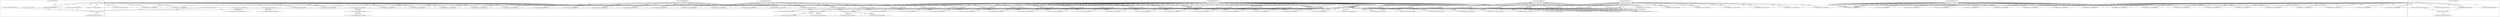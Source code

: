 digraph G {
	"10.1.80.1:50670#ServerID_OuterContainerID"->"1_fwatchdog#ServerID_8665dd9487-lgsqw"[ label="GET" ];
	"10.1.80.1:51406#ServerID_OuterContainerID"->"1_fwatchdog#ServerID_6df85d7674-2kqrj"[ label="GET" ];
	"10.1.80.1:52462#ServerID_OuterContainerID"->"1_fwatchdog#ServerID_76c96688d7-8jks8"[ label="GET" ];
	"1_fwatchdog#ServerID_8665dd9487-lgsqw"->"10.1.80.1:50670#ServerID_OuterContainerID"[ label="RESPONSE" ];
	"10.1.80.1:52460#ServerID_OuterContainerID"->"1_fwatchdog#ServerID_76c96688d7-8jks8"[ label="GET" ];
	"1_fwatchdog#ServerID_76c96688d7-8jks8"->"10.1.80.1:52460#ServerID_OuterContainerID"[ label="RESPONSE" ];
	"10.1.80.1:50676#ServerID_OuterContainerID"->"1_fwatchdog#ServerID_8665dd9487-lgsqw"[ label="GET" ];
	"10.1.80.1:51404#ServerID_OuterContainerID"->"1_fwatchdog#ServerID_6df85d7674-2kqrj"[ label="GET" ];
	"1_fwatchdog#ServerID_8665dd9487-lgsqw"->"10.1.80.1:50676#ServerID_OuterContainerID"[ label="RESPONSE" ];
	"1_fwatchdog#ServerID_76c96688d7-8jks8"->"10.1.80.1:52462#ServerID_OuterContainerID"[ label="RESPONSE" ];
	"1_fwatchdog#ServerID_6df85d7674-2kqrj"->"10.1.80.1:51406#ServerID_OuterContainerID"[ label="RESPONSE" ];
	"10.1.80.1:36634#ServerID_OuterContainerID"->"1_fwatchdog#ServerID_5f846fd567-w7nbt"[ label="GET" ];
	"1_fwatchdog#ServerID_6df85d7674-2kqrj"->"10.1.80.1:51404#ServerID_OuterContainerID"[ label="RESPONSE" ];
	"1_fwatchdog#ServerID_5f846fd567-w7nbt"->"10.1.80.1:36634#ServerID_OuterContainerID"[ label="RESPONSE" ];
	"10.1.80.1:36632#ServerID_OuterContainerID"->"1_fwatchdog#ServerID_5f846fd567-w7nbt"[ label="GET" ];
	"1_fwatchdog#ServerID_5f846fd567-w7nbt"->"10.1.80.1:36632#ServerID_OuterContainerID"[ label="RESPONSE" ];
	"10.1.80.1:52500#ServerID_OuterContainerID"->"1_fwatchdog#ServerID_76c96688d7-8jks8"[ label="GET" ];
	"10.1.80.1:52498#ServerID_OuterContainerID"->"1_fwatchdog#ServerID_76c96688d7-8jks8"[ label="GET" ];
	"1_fwatchdog#ServerID_76c96688d7-8jks8"->"10.1.80.1:52498#ServerID_OuterContainerID"[ label="RESPONSE" ];
	"10.1.80.1:51442#ServerID_OuterContainerID"->"1_fwatchdog#ServerID_6df85d7674-2kqrj"[ label="GET" ];
	"10.1.80.1:51440#ServerID_OuterContainerID"->"1_fwatchdog#ServerID_6df85d7674-2kqrj"[ label="GET" ];
	"1_fwatchdog#ServerID_76c96688d7-8jks8"->"10.1.80.1:52500#ServerID_OuterContainerID"[ label="RESPONSE" ];
	"1_fwatchdog#ServerID_6df85d7674-2kqrj"->"10.1.80.1:51440#ServerID_OuterContainerID"[ label="RESPONSE" ];
	"1_fwatchdog#ServerID_6df85d7674-2kqrj"->"10.1.80.1:51442#ServerID_OuterContainerID"[ label="RESPONSE" ];
	"10.1.80.1:50714#ServerID_OuterContainerID"->"1_fwatchdog#ServerID_8665dd9487-lgsqw"[ label="GET" ];
	"1_fwatchdog#ServerID_8665dd9487-lgsqw"->"10.1.80.1:50714#ServerID_OuterContainerID"[ label="RESPONSE" ];
	"10.1.80.1:50712#ServerID_OuterContainerID"->"1_fwatchdog#ServerID_8665dd9487-lgsqw"[ label="GET" ];
	"10.1.80.1:36672#ServerID_OuterContainerID"->"1_fwatchdog#ServerID_5f846fd567-w7nbt"[ label="GET" ];
	"10.1.80.1:36670#ServerID_OuterContainerID"->"1_fwatchdog#ServerID_5f846fd567-w7nbt"[ label="GET" ];
	"1_fwatchdog#ServerID_5f846fd567-w7nbt"->"10.1.80.1:36670#ServerID_OuterContainerID"[ label="RESPONSE" ];
	"1_fwatchdog#ServerID_5f846fd567-w7nbt"->"10.1.80.1:36672#ServerID_OuterContainerID"[ label="RESPONSE" ];
	"1_fwatchdog#ServerID_8665dd9487-lgsqw"->"10.1.80.1:50712#ServerID_OuterContainerID"[ label="RESPONSE" ];
	"10.1.80.1:52522#ServerID_OuterContainerID"->"1_fwatchdog#ServerID_76c96688d7-8jks8"[ label="GET" ];
	"1_fwatchdog#ServerID_90667071e782"->"10.1.80.1:52436#ServerID_OuterContainerID"[ label="write" ];
	"10.1.80.1:52436#ServerID_OuterContainerID"->"1_fwatchdog#ServerID_90667071e782"[ label="read" ];
	"10.1.80.1:52434#ServerID_OuterContainerID"->"1_fwatchdog#ServerID_90667071e782"[ label="read" ];
	"1_fwatchdog#ServerID_90667071e782"->"10.1.80.1:52434#ServerID_OuterContainerID"[ label="write" ];
	"10.1.80.1:50646#ServerID_OuterContainerID"->"1_fwatchdog#ServerID_c437f7cecfb6"[ label="read" ];
	"10.1.80.1:50644#ServerID_OuterContainerID"->"1_fwatchdog#ServerID_c437f7cecfb6"[ label="read" ];
	"10.1.80.1:51380#ServerID_OuterContainerID"->"1_fwatchdog#ServerID_34e86192c217"[ label="read" ];
	"1_fwatchdog#ServerID_c437f7cecfb6"->"10.1.80.1:50644#ServerID_OuterContainerID"[ label="write" ];
	"1_fwatchdog#ServerID_c437f7cecfb6"->"10.1.80.1:50646#ServerID_OuterContainerID"[ label="write" ];
	"10.1.80.1:51382#ServerID_OuterContainerID"->"1_fwatchdog#ServerID_34e86192c217"[ label="read" ];
	"1_fwatchdog#ServerID_34e86192c217"->"10.1.80.1:51382#ServerID_OuterContainerID"[ label="write" ];
	"1_fwatchdog#ServerID_76c96688d7-8jks8"->"10.1.80.1:52522#ServerID_OuterContainerID"[ label="RESPONSE" ];
	"10.1.80.1:52520#ServerID_OuterContainerID"->"1_fwatchdog#ServerID_76c96688d7-8jks8"[ label="GET" ];
	"1_fwatchdog#ServerID_76c96688d7-8jks8"->"10.1.80.1:52520#ServerID_OuterContainerID"[ label="RESPONSE" ];
	"10.1.80.1:50734#ServerID_OuterContainerID"->"1_fwatchdog#ServerID_8665dd9487-lgsqw"[ label="GET" ];
	"10.1.80.1:50732#ServerID_OuterContainerID"->"1_fwatchdog#ServerID_8665dd9487-lgsqw"[ label="GET" ];
	"10.1.80.1:51470#ServerID_OuterContainerID"->"1_fwatchdog#ServerID_6df85d7674-2kqrj"[ label="GET" ];
	"1_fwatchdog#ServerID_8665dd9487-lgsqw"->"10.1.80.1:50734#ServerID_OuterContainerID"[ label="RESPONSE" ];
	"10.1.80.1:51468#ServerID_OuterContainerID"->"1_fwatchdog#ServerID_6df85d7674-2kqrj"[ label="GET" ];
	"1_fwatchdog#ServerID_8665dd9487-lgsqw"->"10.1.80.1:50732#ServerID_OuterContainerID"[ label="RESPONSE" ];
	"1_fwatchdog#ServerID_6df85d7674-2kqrj"->"10.1.80.1:51470#ServerID_OuterContainerID"[ label="RESPONSE" ];
	"1_fwatchdog#ServerID_6df85d7674-2kqrj"->"10.1.80.1:51468#ServerID_OuterContainerID"[ label="RESPONSE" ];
	"10.1.80.1:36696#ServerID_OuterContainerID"->"1_fwatchdog#ServerID_5f846fd567-w7nbt"[ label="GET" ];
	"10.1.80.1:36694#ServerID_OuterContainerID"->"1_fwatchdog#ServerID_5f846fd567-w7nbt"[ label="GET" ];
	"1_fwatchdog#ServerID_5f846fd567-w7nbt"->"10.1.80.1:36696#ServerID_OuterContainerID"[ label="RESPONSE" ];
	"1_fwatchdog#ServerID_5f846fd567-w7nbt"->"10.1.80.1:36694#ServerID_OuterContainerID"[ label="RESPONSE" ];
	"10.1.80.247:50660#ServerID_OuterContainerID"->"1_fwatchdog#ServerID_6df85d7674-2kqrj"[ label="POST" ];
	"10.1.80.247:50666#ServerID_OuterContainerID"->"1_fwatchdog#ServerID_6df85d7674-2kqrj"[ label="POST" ];
	"1_fwatchdog#ServerID_34e86192c217"->"10.1.80.1:51380#ServerID_OuterContainerID"[ label="write" ];
	"10.1.80.247:50678#ServerID_OuterContainerID"->"1_fwatchdog#ServerID_6df85d7674-2kqrj"[ label="POST" ];
	"1_fwatchdog#ServerID_6df85d7674-2kqrj"->"gateway:8080#ServerID_OuterContainerID"[ label="POST" ];
	"10.1.80.247:50688#ServerID_OuterContainerID"->"1_fwatchdog#ServerID_6df85d7674-2kqrj"[ label="POST" ];
	"1_fwatchdog#ServerID_6df85d7674-2kqrj"->"10.1.80.247:8080#ServerID_OuterContainerID"[ label="POST" ];
	"1_fwatchdog#ServerID_6df85d7674-2kqrj"->"gateway:8080#ServerID_OuterContainerID"[ label="POST" ];
	"1_fwatchdog#ServerID_6df85d7674-2kqrj"->"10.1.80.247:8080#ServerID_OuterContainerID"[ label="POST" ];
	"1_fwatchdog#ServerID_6df85d7674-2kqrj"->"gateway:8080#ServerID_OuterContainerID"[ label="POST" ];
	"1_fwatchdog#ServerID_6df85d7674-2kqrj"->"10.1.80.247:8080#ServerID_OuterContainerID"[ label="POST" ];
	"1_fwatchdog#ServerID_6df85d7674-2kqrj"->"gateway:8080#ServerID_OuterContainerID"[ label="POST" ];
	"1_fwatchdog#ServerID_6df85d7674-2kqrj"->"10.1.80.247:8080#ServerID_OuterContainerID"[ label="POST" ];
	"10.1.80.247:52662#ServerID_OuterContainerID"->"1_fwatchdog#ServerID_5f846fd567-w7nbt"[ label="POST" ];
	"10.1.80.247:52666#ServerID_OuterContainerID"->"1_fwatchdog#ServerID_5f846fd567-w7nbt"[ label="POST" ];
	"10.1.80.1:36606#ServerID_OuterContainerID"->"1_fwatchdog#ServerID_e56b6537e2d5"[ label="read" ];
	"10.1.80.247:52664#ServerID_OuterContainerID"->"1_fwatchdog#ServerID_5f846fd567-w7nbt"[ label="POST" ];
	"10.1.80.247:52670#ServerID_OuterContainerID"->"1_fwatchdog#ServerID_5f846fd567-w7nbt"[ label="POST" ];
	"10.1.80.247:50734#ServerID_OuterContainerID"->"1_fwatchdog#ServerID_6df85d7674-2kqrj"[ label="POST" ];
	"1_fwatchdog#ServerID_6df85d7674-2kqrj"->"gateway:8080#ServerID_OuterContainerID"[ label="POST" ];
	"1_fwatchdog#ServerID_6df85d7674-2kqrj"->"10.1.80.247:8080#ServerID_OuterContainerID"[ label="POST" ];
	"10.1.80.247:52696#ServerID_OuterContainerID"->"1_fwatchdog#ServerID_5f846fd567-w7nbt"[ label="POST" ];
	"1_fwatchdog#ServerID_5f846fd567-w7nbt"->"10.1.80.247:52662#ServerID_OuterContainerID"[ label="RESPONSE" ];
	"1_fwatchdog#ServerID_5f846fd567-w7nbt"->"10.1.80.247:52666#ServerID_OuterContainerID"[ label="RESPONSE" ];
	"10.1.80.1:36608#ServerID_OuterContainerID"->"1_fwatchdog#ServerID_e56b6537e2d5"[ label="read" ];
	"1_fwatchdog#ServerID_5f846fd567-w7nbt"->"10.1.80.247:52664#ServerID_OuterContainerID"[ label="RESPONSE" ];
	"10.1.80.247:8080#ServerID_OuterContainerID"->"1_fwatchdog#ServerID_6df85d7674-2kqrj"[ label="RESPONSE" ];
	"gateway:8080#ServerID_OuterContainerID"->"1_fwatchdog#ServerID_6df85d7674-2kqrj"[ label="RESPONSE" ];
	"10.1.80.247:8080#ServerID_OuterContainerID"->"1_fwatchdog#ServerID_6df85d7674-2kqrj"[ label="RESPONSE" ];
	"gateway:8080#ServerID_OuterContainerID"->"1_fwatchdog#ServerID_6df85d7674-2kqrj"[ label="RESPONSE" ];
	"1_fwatchdog#ServerID_5f846fd567-w7nbt"->"10.1.80.247:52670#ServerID_OuterContainerID"[ label="RESPONSE" ];
	"10.1.80.247:8080#ServerID_OuterContainerID"->"1_fwatchdog#ServerID_6df85d7674-2kqrj"[ label="RESPONSE" ];
	"gateway:8080#ServerID_OuterContainerID"->"1_fwatchdog#ServerID_6df85d7674-2kqrj"[ label="RESPONSE" ];
	"1_fwatchdog#ServerID_5f846fd567-w7nbt"->"10.1.80.247:52696#ServerID_OuterContainerID"[ label="RESPONSE" ];
	"10.1.80.247:8080#ServerID_OuterContainerID"->"1_fwatchdog#ServerID_6df85d7674-2kqrj"[ label="RESPONSE" ];
	"gateway:8080#ServerID_OuterContainerID"->"1_fwatchdog#ServerID_6df85d7674-2kqrj"[ label="RESPONSE" ];
	"1_fwatchdog#ServerID_e56b6537e2d5"->"10.1.80.1:36606#ServerID_OuterContainerID"[ label="write" ];
	"1_fwatchdog#ServerID_6df85d7674-2kqrj"->"10.1.80.247:50660#ServerID_OuterContainerID"[ label="RESPONSE" ];
	"1_fwatchdog#ServerID_6df85d7674-2kqrj"->"10.1.80.247:50666#ServerID_OuterContainerID"[ label="RESPONSE" ];
	"1_fwatchdog#ServerID_6df85d7674-2kqrj"->"10.1.80.247:50688#ServerID_OuterContainerID"[ label="RESPONSE" ];
	"10.1.80.247:8080#ServerID_OuterContainerID"->"1_fwatchdog#ServerID_6df85d7674-2kqrj"[ label="RESPONSE" ];
	"gateway:8080#ServerID_OuterContainerID"->"1_fwatchdog#ServerID_6df85d7674-2kqrj"[ label="RESPONSE" ];
	"1_fwatchdog#ServerID_6df85d7674-2kqrj"->"10.1.80.247:50678#ServerID_OuterContainerID"[ label="RESPONSE" ];
	"1_fwatchdog#ServerID_e56b6537e2d5"->"10.1.80.1:36608#ServerID_OuterContainerID"[ label="write" ];
	"1_fwatchdog#ServerID_6df85d7674-2kqrj"->"10.1.80.247:50734#ServerID_OuterContainerID"[ label="RESPONSE" ];
	"10.1.80.1:52460#ServerID_OuterContainerID"->"1_fwatchdog#ServerID_90667071e782"[ label="read" ];
	"10.1.80.247:50734#ServerID_OuterContainerID"->"1_fwatchdog#ServerID_6df85d7674-2kqrj"[ label="POST" ];
	"1_fwatchdog#ServerID_6df85d7674-2kqrj"->"gateway:8080#ServerID_OuterContainerID"[ label="POST" ];
	"1_fwatchdog#ServerID_6df85d7674-2kqrj"->"10.1.80.247:8080#ServerID_OuterContainerID"[ label="POST" ];
	"10.1.80.247:52696#ServerID_OuterContainerID"->"1_fwatchdog#ServerID_5f846fd567-w7nbt"[ label="POST" ];
	"10.1.80.247:8080#ServerID_OuterContainerID"->"1_fwatchdog#ServerID_6df85d7674-2kqrj"[ label="RESPONSE" ];
	"1_fwatchdog#ServerID_5f846fd567-w7nbt"->"10.1.80.247:52696#ServerID_OuterContainerID"[ label="RESPONSE" ];
	"gateway:8080#ServerID_OuterContainerID"->"1_fwatchdog#ServerID_6df85d7674-2kqrj"[ label="RESPONSE" ];
	"1_fwatchdog#ServerID_6df85d7674-2kqrj"->"10.1.80.247:50734#ServerID_OuterContainerID"[ label="RESPONSE" ];
	"10.1.80.247:50734#ServerID_OuterContainerID"->"1_fwatchdog#ServerID_6df85d7674-2kqrj"[ label="POST" ];
	"1_fwatchdog#ServerID_6df85d7674-2kqrj"->"gateway:8080#ServerID_OuterContainerID"[ label="POST" ];
	"1_fwatchdog#ServerID_6df85d7674-2kqrj"->"10.1.80.247:8080#ServerID_OuterContainerID"[ label="POST" ];
	"10.1.80.247:52696#ServerID_OuterContainerID"->"1_fwatchdog#ServerID_5f846fd567-w7nbt"[ label="POST" ];
	"1_fwatchdog#ServerID_5f846fd567-w7nbt"->"10.1.80.247:52696#ServerID_OuterContainerID"[ label="RESPONSE" ];
	"10.1.80.247:8080#ServerID_OuterContainerID"->"1_fwatchdog#ServerID_6df85d7674-2kqrj"[ label="RESPONSE" ];
	"gateway:8080#ServerID_OuterContainerID"->"1_fwatchdog#ServerID_6df85d7674-2kqrj"[ label="RESPONSE" ];
	"1_fwatchdog#ServerID_90667071e782"->"10.1.80.1:52460#ServerID_OuterContainerID"[ label="write" ];
	"1_fwatchdog#ServerID_6df85d7674-2kqrj"->"10.1.80.247:50734#ServerID_OuterContainerID"[ label="RESPONSE" ];
	"10.1.80.247:50734#ServerID_OuterContainerID"->"1_fwatchdog#ServerID_6df85d7674-2kqrj"[ label="POST" ];
	"1_fwatchdog#ServerID_6df85d7674-2kqrj"->"gateway:8080#ServerID_OuterContainerID"[ label="POST" ];
	"1_fwatchdog#ServerID_6df85d7674-2kqrj"->"10.1.80.247:8080#ServerID_OuterContainerID"[ label="POST" ];
	"10.1.80.247:52696#ServerID_OuterContainerID"->"1_fwatchdog#ServerID_5f846fd567-w7nbt"[ label="POST" ];
	"1_fwatchdog#ServerID_5f846fd567-w7nbt"->"10.1.80.247:52696#ServerID_OuterContainerID"[ label="RESPONSE" ];
	"10.1.80.247:8080#ServerID_OuterContainerID"->"1_fwatchdog#ServerID_6df85d7674-2kqrj"[ label="RESPONSE" ];
	"gateway:8080#ServerID_OuterContainerID"->"1_fwatchdog#ServerID_6df85d7674-2kqrj"[ label="RESPONSE" ];
	"1_fwatchdog#ServerID_6df85d7674-2kqrj"->"10.1.80.247:50734#ServerID_OuterContainerID"[ label="RESPONSE" ];
	"10.1.80.1:52462#ServerID_OuterContainerID"->"1_fwatchdog#ServerID_90667071e782"[ label="read" ];
	"10.1.80.247:50734#ServerID_OuterContainerID"->"1_fwatchdog#ServerID_6df85d7674-2kqrj"[ label="POST" ];
	"1_fwatchdog#ServerID_6df85d7674-2kqrj"->"gateway:8080#ServerID_OuterContainerID"[ label="POST" ];
	"1_fwatchdog#ServerID_6df85d7674-2kqrj"->"10.1.80.247:8080#ServerID_OuterContainerID"[ label="POST" ];
	"10.1.80.247:52696#ServerID_OuterContainerID"->"1_fwatchdog#ServerID_5f846fd567-w7nbt"[ label="POST" ];
	"1_fwatchdog#ServerID_5f846fd567-w7nbt"->"10.1.80.247:52696#ServerID_OuterContainerID"[ label="RESPONSE" ];
	"10.1.80.247:8080#ServerID_OuterContainerID"->"1_fwatchdog#ServerID_6df85d7674-2kqrj"[ label="RESPONSE" ];
	"gateway:8080#ServerID_OuterContainerID"->"1_fwatchdog#ServerID_6df85d7674-2kqrj"[ label="RESPONSE" ];
	"1_fwatchdog#ServerID_6df85d7674-2kqrj"->"10.1.80.247:50734#ServerID_OuterContainerID"[ label="RESPONSE" ];
	"10.1.80.247:50734#ServerID_OuterContainerID"->"1_fwatchdog#ServerID_6df85d7674-2kqrj"[ label="POST" ];
	"1_fwatchdog#ServerID_6df85d7674-2kqrj"->"gateway:8080#ServerID_OuterContainerID"[ label="POST" ];
	"1_fwatchdog#ServerID_6df85d7674-2kqrj"->"10.1.80.247:8080#ServerID_OuterContainerID"[ label="POST" ];
	"10.1.80.247:52696#ServerID_OuterContainerID"->"1_fwatchdog#ServerID_5f846fd567-w7nbt"[ label="POST" ];
	"10.1.80.247:8080#ServerID_OuterContainerID"->"1_fwatchdog#ServerID_6df85d7674-2kqrj"[ label="RESPONSE" ];
	"1_fwatchdog#ServerID_5f846fd567-w7nbt"->"10.1.80.247:52696#ServerID_OuterContainerID"[ label="RESPONSE" ];
	"gateway:8080#ServerID_OuterContainerID"->"1_fwatchdog#ServerID_6df85d7674-2kqrj"[ label="RESPONSE" ];
	"1_fwatchdog#ServerID_6df85d7674-2kqrj"->"10.1.80.247:50734#ServerID_OuterContainerID"[ label="RESPONSE" ];
	"10.1.80.247:50734#ServerID_OuterContainerID"->"1_fwatchdog#ServerID_6df85d7674-2kqrj"[ label="POST" ];
	"1_fwatchdog#ServerID_6df85d7674-2kqrj"->"gateway:8080#ServerID_OuterContainerID"[ label="POST" ];
	"1_fwatchdog#ServerID_6df85d7674-2kqrj"->"10.1.80.247:8080#ServerID_OuterContainerID"[ label="POST" ];
	"10.1.80.247:52696#ServerID_OuterContainerID"->"1_fwatchdog#ServerID_5f846fd567-w7nbt"[ label="POST" ];
	"1_fwatchdog#ServerID_5f846fd567-w7nbt"->"10.1.80.247:52696#ServerID_OuterContainerID"[ label="RESPONSE" ];
	"10.1.80.247:8080#ServerID_OuterContainerID"->"1_fwatchdog#ServerID_6df85d7674-2kqrj"[ label="RESPONSE" ];
	"gateway:8080#ServerID_OuterContainerID"->"1_fwatchdog#ServerID_6df85d7674-2kqrj"[ label="RESPONSE" ];
	"1_fwatchdog#ServerID_6df85d7674-2kqrj"->"10.1.80.247:50734#ServerID_OuterContainerID"[ label="RESPONSE" ];
	"1_fwatchdog#ServerID_90667071e782"->"10.1.80.1:52462#ServerID_OuterContainerID"[ label="write" ];
	"10.1.80.1:52689#ServerID_OuterContainerID"->"1_fwatchdog#ServerID_76c96688d7-8jks8"[ label="GET" ];
	"10.1.80.1:52688#ServerID_OuterContainerID"->"1_fwatchdog#ServerID_76c96688d7-8jks8"[ label="GET" ];
	"1_fwatchdog#ServerID_76c96688d7-8jks8"->"10.1.80.1:52688#ServerID_OuterContainerID"[ label="RESPONSE" ];
	"1_fwatchdog#ServerID_76c96688d7-8jks8"->"10.1.80.1:52689#ServerID_OuterContainerID"[ label="RESPONSE" ];
	"10.1.80.1:50670#ServerID_OuterContainerID"->"1_fwatchdog#ServerID_c437f7cecfb6"[ label="read" ];
	"10.1.80.247:50734#ServerID_OuterContainerID"->"1_fwatchdog#ServerID_6df85d7674-2kqrj"[ label="POST" ];
	"1_fwatchdog#ServerID_6df85d7674-2kqrj"->"gateway:8080#ServerID_OuterContainerID"[ label="POST" ];
	"1_fwatchdog#ServerID_6df85d7674-2kqrj"->"10.1.80.247:8080#ServerID_OuterContainerID"[ label="POST" ];
	"10.1.80.247:52696#ServerID_OuterContainerID"->"1_fwatchdog#ServerID_5f846fd567-w7nbt"[ label="POST" ];
	"1_fwatchdog#ServerID_5f846fd567-w7nbt"->"10.1.80.247:52696#ServerID_OuterContainerID"[ label="RESPONSE" ];
	"1_fwatchdog#ServerID_c437f7cecfb6"->"10.1.80.1:50670#ServerID_OuterContainerID"[ label="write" ];
	"10.1.80.247:8080#ServerID_OuterContainerID"->"1_fwatchdog#ServerID_6df85d7674-2kqrj"[ label="RESPONSE" ];
	"gateway:8080#ServerID_OuterContainerID"->"1_fwatchdog#ServerID_6df85d7674-2kqrj"[ label="RESPONSE" ];
	"1_fwatchdog#ServerID_6df85d7674-2kqrj"->"10.1.80.247:50734#ServerID_OuterContainerID"[ label="RESPONSE" ];
	"10.1.80.1:50908#ServerID_OuterContainerID"->"1_fwatchdog#ServerID_8665dd9487-lgsqw"[ label="GET" ];
	"10.1.80.1:50906#ServerID_OuterContainerID"->"1_fwatchdog#ServerID_8665dd9487-lgsqw"[ label="GET" ];
	"10.1.80.1:50676#ServerID_OuterContainerID"->"1_fwatchdog#ServerID_c437f7cecfb6"[ label="read" ];
	"1_fwatchdog#ServerID_8665dd9487-lgsqw"->"10.1.80.1:50908#ServerID_OuterContainerID"[ label="RESPONSE" ];
	"10.1.80.1:51644#ServerID_OuterContainerID"->"1_fwatchdog#ServerID_6df85d7674-2kqrj"[ label="GET" ];
	"10.1.80.1:51642#ServerID_OuterContainerID"->"1_fwatchdog#ServerID_6df85d7674-2kqrj"[ label="GET" ];
	"1_fwatchdog#ServerID_6df85d7674-2kqrj"->"10.1.80.1:51642#ServerID_OuterContainerID"[ label="RESPONSE" ];
	"1_fwatchdog#ServerID_8665dd9487-lgsqw"->"10.1.80.1:50906#ServerID_OuterContainerID"[ label="RESPONSE" ];
	"1_fwatchdog#ServerID_c437f7cecfb6"->"10.1.80.1:50676#ServerID_OuterContainerID"[ label="write" ];
	"1_fwatchdog#ServerID_6df85d7674-2kqrj"->"10.1.80.1:51644#ServerID_OuterContainerID"[ label="RESPONSE" ];
	"10.1.80.1:36870#ServerID_OuterContainerID"->"1_fwatchdog#ServerID_5f846fd567-w7nbt"[ label="GET" ];
	"10.1.80.1:36868#ServerID_OuterContainerID"->"1_fwatchdog#ServerID_5f846fd567-w7nbt"[ label="GET" ];
	"1_fwatchdog#ServerID_5f846fd567-w7nbt"->"10.1.80.1:36870#ServerID_OuterContainerID"[ label="RESPONSE" ];
	"1_fwatchdog#ServerID_5f846fd567-w7nbt"->"10.1.80.1:36868#ServerID_OuterContainerID"[ label="RESPONSE" ];
	"10.1.80.247:50734#ServerID_OuterContainerID"->"1_fwatchdog#ServerID_6df85d7674-2kqrj"[ label="POST" ];
	"10.1.80.1:51406#ServerID_OuterContainerID"->"1_fwatchdog#ServerID_34e86192c217"[ label="read" ];
	"1_fwatchdog#ServerID_6df85d7674-2kqrj"->"gateway:8080#ServerID_OuterContainerID"[ label="POST" ];
	"1_fwatchdog#ServerID_6df85d7674-2kqrj"->"10.1.80.247:8080#ServerID_OuterContainerID"[ label="POST" ];
	"10.1.80.247:52696#ServerID_OuterContainerID"->"1_fwatchdog#ServerID_5f846fd567-w7nbt"[ label="POST" ];
	"1_fwatchdog#ServerID_5f846fd567-w7nbt"->"10.1.80.247:52696#ServerID_OuterContainerID"[ label="RESPONSE" ];
	"10.1.80.247:8080#ServerID_OuterContainerID"->"1_fwatchdog#ServerID_6df85d7674-2kqrj"[ label="RESPONSE" ];
	"1_fwatchdog#ServerID_34e86192c217"->"10.1.80.1:51406#ServerID_OuterContainerID"[ label="write" ];
	"10.1.80.1:51404#ServerID_OuterContainerID"->"1_fwatchdog#ServerID_34e86192c217"[ label="read" ];
	"1_fwatchdog#ServerID_34e86192c217"->"10.1.80.1:51404#ServerID_OuterContainerID"[ label="write" ];
	"10.1.80.1:36632#ServerID_OuterContainerID"->"1_fwatchdog#ServerID_e56b6537e2d5"[ label="read" ];
	"10.1.80.1:36634#ServerID_OuterContainerID"->"1_fwatchdog#ServerID_e56b6537e2d5"[ label="read" ];
	"1_fwatchdog#ServerID_e56b6537e2d5"->"10.1.80.1:36634#ServerID_OuterContainerID"[ label="write" ];
	"1_fwatchdog#ServerID_e56b6537e2d5"->"10.1.80.1:36632#ServerID_OuterContainerID"[ label="write" ];
	"10.1.80.1:52500#ServerID_OuterContainerID"->"1_fwatchdog#ServerID_90667071e782"[ label="read" ];
	"10.1.80.1:52498#ServerID_OuterContainerID"->"1_fwatchdog#ServerID_90667071e782"[ label="read" ];
	"10.1.80.1:51442#ServerID_OuterContainerID"->"1_fwatchdog#ServerID_34e86192c217"[ label="read" ];
	"10.1.80.1:51440#ServerID_OuterContainerID"->"1_fwatchdog#ServerID_34e86192c217"[ label="read" ];
	"1_fwatchdog#ServerID_90667071e782"->"10.1.80.1:52498#ServerID_OuterContainerID"[ label="write" ];
	"1_fwatchdog#ServerID_90667071e782"->"10.1.80.1:52500#ServerID_OuterContainerID"[ label="write" ];
	"1_fwatchdog#ServerID_34e86192c217"->"10.1.80.1:51440#ServerID_OuterContainerID"[ label="write" ];
	"1_fwatchdog#ServerID_c437f7cecfb6"->"10.1.80.1:50714#ServerID_OuterContainerID"[ label="write" ];
	"1_fwatchdog#ServerID_34e86192c217"->"10.1.80.1:51442#ServerID_OuterContainerID"[ label="write" ];
	"10.1.80.1:50714#ServerID_OuterContainerID"->"1_fwatchdog#ServerID_c437f7cecfb6"[ label="read" ];
	"10.1.80.1:50712#ServerID_OuterContainerID"->"1_fwatchdog#ServerID_c437f7cecfb6"[ label="read" ];
	"10.1.80.1:36672#ServerID_OuterContainerID"->"1_fwatchdog#ServerID_e56b6537e2d5"[ label="read" ];
	"10.1.80.1:36670#ServerID_OuterContainerID"->"1_fwatchdog#ServerID_e56b6537e2d5"[ label="read" ];
	"1_fwatchdog#ServerID_e56b6537e2d5"->"10.1.80.1:36670#ServerID_OuterContainerID"[ label="write" ];
	"1_fwatchdog#ServerID_e56b6537e2d5"->"10.1.80.1:36672#ServerID_OuterContainerID"[ label="write" ];
	"1_fwatchdog#ServerID_c437f7cecfb6"->"10.1.80.1:50712#ServerID_OuterContainerID"[ label="write" ];
	"10.1.80.1:52522#ServerID_OuterContainerID"->"1_fwatchdog#ServerID_90667071e782"[ label="read" ];
	"10.1.80.1:52520#ServerID_OuterContainerID"->"1_fwatchdog#ServerID_90667071e782"[ label="read" ];
	"1_fwatchdog#ServerID_90667071e782"->"10.1.80.1:52522#ServerID_OuterContainerID"[ label="write" ];
	"1_fwatchdog#ServerID_90667071e782"->"10.1.80.1:52520#ServerID_OuterContainerID"[ label="write" ];
	"gateway:8080#ServerID_OuterContainerID"->"1_fwatchdog#ServerID_6df85d7674-2kqrj"[ label="RESPONSE" ];
	"1_fwatchdog#ServerID_6df85d7674-2kqrj"->"10.1.80.247:50734#ServerID_OuterContainerID"[ label="RESPONSE" ];
	"10.1.80.247:50734#ServerID_OuterContainerID"->"1_fwatchdog#ServerID_6df85d7674-2kqrj"[ label="POST" ];
	"1_fwatchdog#ServerID_6df85d7674-2kqrj"->"gateway:8080#ServerID_OuterContainerID"[ label="POST" ];
	"10.1.80.247:52696#ServerID_OuterContainerID"->"1_fwatchdog#ServerID_5f846fd567-w7nbt"[ label="POST" ];
	"1_fwatchdog#ServerID_6df85d7674-2kqrj"->"10.1.80.247:8080#ServerID_OuterContainerID"[ label="POST" ];
	"1_fwatchdog#ServerID_5f846fd567-w7nbt"->"10.1.80.247:52696#ServerID_OuterContainerID"[ label="RESPONSE" ];
	"10.1.80.247:8080#ServerID_OuterContainerID"->"1_fwatchdog#ServerID_6df85d7674-2kqrj"[ label="RESPONSE" ];
	"gateway:8080#ServerID_OuterContainerID"->"1_fwatchdog#ServerID_6df85d7674-2kqrj"[ label="RESPONSE" ];
	"1_fwatchdog#ServerID_6df85d7674-2kqrj"->"10.1.80.247:50734#ServerID_OuterContainerID"[ label="RESPONSE" ];
	"10.1.80.247:50734#ServerID_OuterContainerID"->"1_fwatchdog#ServerID_6df85d7674-2kqrj"[ label="POST" ];
	"1_fwatchdog#ServerID_6df85d7674-2kqrj"->"gateway:8080#ServerID_OuterContainerID"[ label="POST" ];
	"1_fwatchdog#ServerID_6df85d7674-2kqrj"->"10.1.80.247:8080#ServerID_OuterContainerID"[ label="POST" ];
	"10.1.80.247:52696#ServerID_OuterContainerID"->"1_fwatchdog#ServerID_5f846fd567-w7nbt"[ label="POST" ];
	"1_fwatchdog#ServerID_5f846fd567-w7nbt"->"10.1.80.247:52696#ServerID_OuterContainerID"[ label="RESPONSE" ];
	"10.1.80.247:8080#ServerID_OuterContainerID"->"1_fwatchdog#ServerID_6df85d7674-2kqrj"[ label="RESPONSE" ];
	"gateway:8080#ServerID_OuterContainerID"->"1_fwatchdog#ServerID_6df85d7674-2kqrj"[ label="RESPONSE" ];
	"1_fwatchdog#ServerID_6df85d7674-2kqrj"->"10.1.80.247:50734#ServerID_OuterContainerID"[ label="RESPONSE" ];
	"10.1.80.247:50734#ServerID_OuterContainerID"->"1_fwatchdog#ServerID_6df85d7674-2kqrj"[ label="POST" ];
	"1_fwatchdog#ServerID_6df85d7674-2kqrj"->"gateway:8080#ServerID_OuterContainerID"[ label="POST" ];
	"1_fwatchdog#ServerID_6df85d7674-2kqrj"->"10.1.80.247:8080#ServerID_OuterContainerID"[ label="POST" ];
	"10.1.80.247:52696#ServerID_OuterContainerID"->"1_fwatchdog#ServerID_5f846fd567-w7nbt"[ label="POST" ];
	"1_fwatchdog#ServerID_5f846fd567-w7nbt"->"10.1.80.247:52696#ServerID_OuterContainerID"[ label="RESPONSE" ];
	"10.1.80.247:8080#ServerID_OuterContainerID"->"1_fwatchdog#ServerID_6df85d7674-2kqrj"[ label="RESPONSE" ];
	"1_fwatchdog#ServerID_6df85d7674-2kqrj"->"10.1.80.247:50734#ServerID_OuterContainerID"[ label="RESPONSE" ];
	"gateway:8080#ServerID_OuterContainerID"->"1_fwatchdog#ServerID_6df85d7674-2kqrj"[ label="RESPONSE" ];
	"10.1.80.247:50734#ServerID_OuterContainerID"->"1_fwatchdog#ServerID_6df85d7674-2kqrj"[ label="POST" ];
	"1_fwatchdog#ServerID_6df85d7674-2kqrj"->"gateway:8080#ServerID_OuterContainerID"[ label="POST" ];
	"1_fwatchdog#ServerID_6df85d7674-2kqrj"->"10.1.80.247:8080#ServerID_OuterContainerID"[ label="POST" ];
	"10.1.80.247:52696#ServerID_OuterContainerID"->"1_fwatchdog#ServerID_5f846fd567-w7nbt"[ label="POST" ];
	"1_fwatchdog#ServerID_5f846fd567-w7nbt"->"10.1.80.247:52696#ServerID_OuterContainerID"[ label="RESPONSE" ];
	"10.1.80.247:8080#ServerID_OuterContainerID"->"1_fwatchdog#ServerID_6df85d7674-2kqrj"[ label="RESPONSE" ];
	"gateway:8080#ServerID_OuterContainerID"->"1_fwatchdog#ServerID_6df85d7674-2kqrj"[ label="RESPONSE" ];
	"1_fwatchdog#ServerID_6df85d7674-2kqrj"->"10.1.80.247:50734#ServerID_OuterContainerID"[ label="RESPONSE" ];
	"10.1.80.247:50734#ServerID_OuterContainerID"->"1_fwatchdog#ServerID_6df85d7674-2kqrj"[ label="POST" ];
	"1_fwatchdog#ServerID_6df85d7674-2kqrj"->"gateway:8080#ServerID_OuterContainerID"[ label="POST" ];
	"1_fwatchdog#ServerID_6df85d7674-2kqrj"->"10.1.80.247:8080#ServerID_OuterContainerID"[ label="POST" ];
	"10.1.80.247:52696#ServerID_OuterContainerID"->"1_fwatchdog#ServerID_5f846fd567-w7nbt"[ label="POST" ];
	"1_fwatchdog#ServerID_5f846fd567-w7nbt"->"10.1.80.247:52696#ServerID_OuterContainerID"[ label="RESPONSE" ];
	"10.1.80.247:8080#ServerID_OuterContainerID"->"1_fwatchdog#ServerID_6df85d7674-2kqrj"[ label="RESPONSE" ];
	"gateway:8080#ServerID_OuterContainerID"->"1_fwatchdog#ServerID_6df85d7674-2kqrj"[ label="RESPONSE" ];
	"1_fwatchdog#ServerID_6df85d7674-2kqrj"->"10.1.80.247:50734#ServerID_OuterContainerID"[ label="RESPONSE" ];
	"10.1.80.247:50734#ServerID_OuterContainerID"->"1_fwatchdog#ServerID_6df85d7674-2kqrj"[ label="POST" ];
	"1_fwatchdog#ServerID_6df85d7674-2kqrj"->"gateway:8080#ServerID_OuterContainerID"[ label="POST" ];
	"1_fwatchdog#ServerID_6df85d7674-2kqrj"->"10.1.80.247:8080#ServerID_OuterContainerID"[ label="POST" ];
	"10.1.80.247:52696#ServerID_OuterContainerID"->"1_fwatchdog#ServerID_5f846fd567-w7nbt"[ label="POST" ];
	"1_fwatchdog#ServerID_5f846fd567-w7nbt"->"10.1.80.247:52696#ServerID_OuterContainerID"[ label="RESPONSE" ];
	"10.1.80.247:8080#ServerID_OuterContainerID"->"1_fwatchdog#ServerID_6df85d7674-2kqrj"[ label="RESPONSE" ];
	"gateway:8080#ServerID_OuterContainerID"->"1_fwatchdog#ServerID_6df85d7674-2kqrj"[ label="RESPONSE" ];
	"1_fwatchdog#ServerID_6df85d7674-2kqrj"->"10.1.80.247:50734#ServerID_OuterContainerID"[ label="RESPONSE" ];
	"10.1.80.1:50734#ServerID_OuterContainerID"->"1_fwatchdog#ServerID_c437f7cecfb6"[ label="read" ];
	"10.1.80.247:50734#ServerID_OuterContainerID"->"1_fwatchdog#ServerID_6df85d7674-2kqrj"[ label="POST" ];
	"1_fwatchdog#ServerID_6df85d7674-2kqrj"->"gateway:8080#ServerID_OuterContainerID"[ label="POST" ];
	"1_fwatchdog#ServerID_6df85d7674-2kqrj"->"10.1.80.247:8080#ServerID_OuterContainerID"[ label="POST" ];
	"10.1.80.247:52696#ServerID_OuterContainerID"->"1_fwatchdog#ServerID_5f846fd567-w7nbt"[ label="POST" ];
	"1_fwatchdog#ServerID_5f846fd567-w7nbt"->"10.1.80.247:52696#ServerID_OuterContainerID"[ label="RESPONSE" ];
	"10.1.80.247:8080#ServerID_OuterContainerID"->"1_fwatchdog#ServerID_6df85d7674-2kqrj"[ label="RESPONSE" ];
	"gateway:8080#ServerID_OuterContainerID"->"1_fwatchdog#ServerID_6df85d7674-2kqrj"[ label="RESPONSE" ];
	"1_fwatchdog#ServerID_6df85d7674-2kqrj"->"10.1.80.247:50734#ServerID_OuterContainerID"[ label="RESPONSE" ];
	"10.1.80.1:52790#ServerID_OuterContainerID"->"1_fwatchdog#ServerID_76c96688d7-8jks8"[ label="GET" ];
	"1_fwatchdog#ServerID_76c96688d7-8jks8"->"10.1.80.1:52790#ServerID_OuterContainerID"[ label="RESPONSE" ];
	"10.1.80.1:52792#ServerID_OuterContainerID"->"1_fwatchdog#ServerID_76c96688d7-8jks8"[ label="GET" ];
	"1_fwatchdog#ServerID_76c96688d7-8jks8"->"10.1.80.1:52792#ServerID_OuterContainerID"[ label="RESPONSE" ];
	"10.1.80.1:51001#ServerID_OuterContainerID"->"1_fwatchdog#ServerID_8665dd9487-lgsqw"[ label="GET" ];
	"1_fwatchdog#ServerID_8665dd9487-lgsqw"->"10.1.80.1:51001#ServerID_OuterContainerID"[ label="RESPONSE" ];
	"10.1.80.1:51000#ServerID_OuterContainerID"->"1_fwatchdog#ServerID_8665dd9487-lgsqw"[ label="GET" ];
	"1_fwatchdog#ServerID_8665dd9487-lgsqw"->"10.1.80.1:51000#ServerID_OuterContainerID"[ label="RESPONSE" ];
	"10.1.80.1:51736#ServerID_OuterContainerID"->"1_fwatchdog#ServerID_6df85d7674-2kqrj"[ label="GET" ];
	"1_fwatchdog#ServerID_6df85d7674-2kqrj"->"10.1.80.1:51736#ServerID_OuterContainerID"[ label="RESPONSE" ];
	"10.1.80.1:51738#ServerID_OuterContainerID"->"1_fwatchdog#ServerID_6df85d7674-2kqrj"[ label="GET" ];
	"1_fwatchdog#ServerID_6df85d7674-2kqrj"->"10.1.80.1:51738#ServerID_OuterContainerID"[ label="RESPONSE" ];
	"10.1.80.1:36962#ServerID_OuterContainerID"->"1_fwatchdog#ServerID_5f846fd567-w7nbt"[ label="GET" ];
	"1_fwatchdog#ServerID_5f846fd567-w7nbt"->"10.1.80.1:36962#ServerID_OuterContainerID"[ label="RESPONSE" ];
	"10.1.80.1:36964#ServerID_OuterContainerID"->"1_fwatchdog#ServerID_5f846fd567-w7nbt"[ label="GET" ];
	"1_fwatchdog#ServerID_5f846fd567-w7nbt"->"10.1.80.1:36964#ServerID_OuterContainerID"[ label="RESPONSE" ];
	"10.1.80.1:52816#ServerID_OuterContainerID"->"1_fwatchdog#ServerID_76c96688d7-8jks8"[ label="GET" ];
	"1_fwatchdog#ServerID_76c96688d7-8jks8"->"10.1.80.1:52816#ServerID_OuterContainerID"[ label="RESPONSE" ];
	"10.1.80.1:52814#ServerID_OuterContainerID"->"1_fwatchdog#ServerID_76c96688d7-8jks8"[ label="GET" ];
	"1_fwatchdog#ServerID_76c96688d7-8jks8"->"10.1.80.1:52814#ServerID_OuterContainerID"[ label="RESPONSE" ];
	"10.1.80.1:51026#ServerID_OuterContainerID"->"1_fwatchdog#ServerID_8665dd9487-lgsqw"[ label="GET" ];
	"10.1.80.1:51024#ServerID_OuterContainerID"->"1_fwatchdog#ServerID_8665dd9487-lgsqw"[ label="GET" ];
	"1_fwatchdog#ServerID_8665dd9487-lgsqw"->"10.1.80.1:51024#ServerID_OuterContainerID"[ label="RESPONSE" ];
	"1_fwatchdog#ServerID_8665dd9487-lgsqw"->"10.1.80.1:51026#ServerID_OuterContainerID"[ label="RESPONSE" ];
	"10.1.80.1:51766#ServerID_OuterContainerID"->"1_fwatchdog#ServerID_6df85d7674-2kqrj"[ label="GET" ];
	"10.1.80.1:51764#ServerID_OuterContainerID"->"1_fwatchdog#ServerID_6df85d7674-2kqrj"[ label="GET" ];
	"10.1.80.1:36984#ServerID_OuterContainerID"->"1_fwatchdog#ServerID_5f846fd567-w7nbt"[ label="GET" ];
	"10.1.80.1:36982#ServerID_OuterContainerID"->"1_fwatchdog#ServerID_5f846fd567-w7nbt"[ label="GET" ];
	"1_fwatchdog#ServerID_5f846fd567-w7nbt"->"10.1.80.1:36982#ServerID_OuterContainerID"[ label="RESPONSE" ];
	"1_fwatchdog#ServerID_5f846fd567-w7nbt"->"10.1.80.1:36984#ServerID_OuterContainerID"[ label="RESPONSE" ];
	"1_fwatchdog#ServerID_6df85d7674-2kqrj"->"10.1.80.1:51766#ServerID_OuterContainerID"[ label="RESPONSE" ];
	"1_fwatchdog#ServerID_6df85d7674-2kqrj"->"10.1.80.1:51764#ServerID_OuterContainerID"[ label="RESPONSE" ];
	"10.1.80.1:50732#ServerID_OuterContainerID"->"1_fwatchdog#ServerID_c437f7cecfb6"[ label="read" ];
	"1_fwatchdog#ServerID_c437f7cecfb6"->"10.1.80.1:50734#ServerID_OuterContainerID"[ label="write" ];
	"1_fwatchdog#ServerID_c437f7cecfb6"->"10.1.80.1:50732#ServerID_OuterContainerID"[ label="write" ];
	"10.1.80.1:51470#ServerID_OuterContainerID"->"1_fwatchdog#ServerID_34e86192c217"[ label="read" ];
	"1_fwatchdog#ServerID_34e86192c217"->"10.1.80.1:51470#ServerID_OuterContainerID"[ label="write" ];
	"10.1.80.1:51468#ServerID_OuterContainerID"->"1_fwatchdog#ServerID_34e86192c217"[ label="read" ];
	"1_fwatchdog#ServerID_34e86192c217"->"10.1.80.1:51468#ServerID_OuterContainerID"[ label="write" ];
	"10.1.80.1:36694#ServerID_OuterContainerID"->"1_fwatchdog#ServerID_e56b6537e2d5"[ label="read" ];
	"10.1.80.1:36696#ServerID_OuterContainerID"->"1_fwatchdog#ServerID_e56b6537e2d5"[ label="read" ];
	"1_fwatchdog#ServerID_e56b6537e2d5"->"10.1.80.1:36696#ServerID_OuterContainerID"[ label="write" ];
	"1_fwatchdog#ServerID_e56b6537e2d5"->"10.1.80.1:36694#ServerID_OuterContainerID"[ label="write" ];
	"10.1.80.247:50660#ServerID_OuterContainerID"->"1_fwatchdog#ServerID_34e86192c217"[ label="read" ];
	"1_fwatchdog#ServerID_34e86192c217"->"pipe:[331683131]#ServerID_34e86192c217"[ label="write" ];
	"10.1.80.247:50666#ServerID_OuterContainerID"->"1_fwatchdog#ServerID_34e86192c217"[ label="read" ];
	"1_fwatchdog#ServerID_34e86192c217"->"localhost:3000#ServerID_34e86192c217"[ label="connect" ];
	"localhost:3000#ServerID_34e86192c217"->"1_fwatchdog#ServerID_34e86192c217"[ label="read" ];
	"1_fwatchdog#ServerID_34e86192c217"->"localhost:3000#ServerID_34e86192c217"[ label="write" ];
	"localhost:3000#ServerID_34e86192c217"->"10_node#ServerID_34e86192c217"[ label="read" ];
	"10_node#ServerID_34e86192c217"->"pipe:[331683264]#ServerID_34e86192c217"[ label="write" ];
	"10.1.80.247:50678#ServerID_OuterContainerID"->"1_fwatchdog#ServerID_34e86192c217"[ label="read" ];
	"/etc/hosts#ServerID_34e86192c217"->"10_node#ServerID_34e86192c217"[ label="read" ];
	"/etc/resolv.conf#ServerID_34e86192c217"->"10_node#ServerID_34e86192c217"[ label="read" ];
	"10_node#ServerID_34e86192c217"->"10.152.183.10:53#ServerID_OuterContainerID"[ label="sendto" ];
	"10.1.80.247:50688#ServerID_OuterContainerID"->"1_fwatchdog#ServerID_34e86192c217"[ label="read" ];
	"10.152.183.10:53#ServerID_OuterContainerID"->"10_node#ServerID_34e86192c217"[ label="recvfrom" ];
	"10_node#ServerID_34e86192c217"->"gateway:8080#ServerID_OuterContainerID"[ label="connect" ];
	"1_fwatchdog#ServerID_e56b6537e2d5"->"pipe:[331682316]#ServerID_e56b6537e2d5"[ label="write" ];
	"1_fwatchdog#ServerID_e56b6537e2d5"->"localhost:3000#ServerID_e56b6537e2d5"[ label="connect" ];
	"localhost:3000#ServerID_e56b6537e2d5"->"12_node#ServerID_e56b6537e2d5"[ label="read" ];
	"10.1.80.247:52666#ServerID_OuterContainerID"->"1_fwatchdog#ServerID_e56b6537e2d5"[ label="read" ];
	"10.1.80.247:52662#ServerID_OuterContainerID"->"1_fwatchdog#ServerID_e56b6537e2d5"[ label="read" ];
	"localhost:3000#ServerID_e56b6537e2d5"->"1_fwatchdog#ServerID_e56b6537e2d5"[ label="read" ];
	"1_fwatchdog#ServerID_e56b6537e2d5"->"localhost:3000#ServerID_e56b6537e2d5"[ label="write" ];
	"10.1.80.247:52670#ServerID_OuterContainerID"->"1_fwatchdog#ServerID_e56b6537e2d5"[ label="read" ];
	"10.1.80.247:52664#ServerID_OuterContainerID"->"1_fwatchdog#ServerID_e56b6537e2d5"[ label="read" ];
	"12_node#ServerID_e56b6537e2d5"->"pipe:[331682415]#ServerID_e56b6537e2d5"[ label="write" ];
	"10.1.80.247:50734#ServerID_OuterContainerID"->"1_fwatchdog#ServerID_34e86192c217"[ label="read" ];
	"10.1.80.247:52696#ServerID_OuterContainerID"->"1_fwatchdog#ServerID_e56b6537e2d5"[ label="read" ];
	"1_fwatchdog#ServerID_e56b6537e2d5"->"pipe:[331682317]#ServerID_e56b6537e2d5"[ label="write" ];
	"1_fwatchdog#ServerID_e56b6537e2d5"->"10.1.80.247:52666#ServerID_OuterContainerID"[ label="write" ];
	"1_fwatchdog#ServerID_e56b6537e2d5"->"10.1.80.247:52662#ServerID_OuterContainerID"[ label="write" ];
	"/home/app/credentials.txt#ServerID_e56b6537e2d5"->"12_node#ServerID_e56b6537e2d5"[ label="read" ];
	"1_fwatchdog#ServerID_e56b6537e2d5"->"10.1.80.247:52664#ServerID_OuterContainerID"[ label="write" ];
	"1_fwatchdog#ServerID_e56b6537e2d5"->"10.1.80.247:52670#ServerID_OuterContainerID"[ label="write" ];
	"gateway:8080#ServerID_OuterContainerID"->"10_node#ServerID_34e86192c217"[ label="read" ];
	"1_fwatchdog#ServerID_34e86192c217"->"pipe:[331683132]#ServerID_34e86192c217"[ label="write" ];
	"1_fwatchdog#ServerID_34e86192c217"->"10.1.80.247:50660#ServerID_OuterContainerID"[ label="write" ];
	"1_fwatchdog#ServerID_34e86192c217"->"10.1.80.247:50666#ServerID_OuterContainerID"[ label="write" ];
	"1_fwatchdog#ServerID_e56b6537e2d5"->"10.1.80.247:52696#ServerID_OuterContainerID"[ label="write" ];
	"1_fwatchdog#ServerID_34e86192c217"->"10.1.80.247:50688#ServerID_OuterContainerID"[ label="write" ];
	"1_fwatchdog#ServerID_34e86192c217"->"10.1.80.247:50678#ServerID_OuterContainerID"[ label="write" ];
	"1_fwatchdog#ServerID_34e86192c217"->"10.1.80.247:50734#ServerID_OuterContainerID"[ label="write" ];
	"10.1.80.1:52688#ServerID_OuterContainerID"->"1_fwatchdog#ServerID_90667071e782"[ label="read" ];
	"1_fwatchdog#ServerID_90667071e782"->"10.1.80.1:52688#ServerID_OuterContainerID"[ label="write" ];
	"1_fwatchdog#ServerID_90667071e782"->"10.1.80.1:52689#ServerID_OuterContainerID"[ label="write" ];
	"10.1.80.1:52689#ServerID_OuterContainerID"->"1_fwatchdog#ServerID_90667071e782"[ label="read" ];
	"10.1.80.1:50908#ServerID_OuterContainerID"->"1_fwatchdog#ServerID_c437f7cecfb6"[ label="read" ];
	"1_fwatchdog#ServerID_c437f7cecfb6"->"10.1.80.1:50908#ServerID_OuterContainerID"[ label="write" ];
	"10.1.80.1:51642#ServerID_OuterContainerID"->"1_fwatchdog#ServerID_34e86192c217"[ label="read" ];
	"1_fwatchdog#ServerID_c437f7cecfb6"->"10.1.80.1:50906#ServerID_OuterContainerID"[ label="write" ];
	"1_fwatchdog#ServerID_34e86192c217"->"10.1.80.1:51642#ServerID_OuterContainerID"[ label="write" ];
	"10.1.80.1:50906#ServerID_OuterContainerID"->"1_fwatchdog#ServerID_c437f7cecfb6"[ label="read" ];
	"1_fwatchdog#ServerID_34e86192c217"->"10.1.80.1:51644#ServerID_OuterContainerID"[ label="write" ];
	"10.1.80.1:51644#ServerID_OuterContainerID"->"1_fwatchdog#ServerID_34e86192c217"[ label="read" ];
	"10.1.80.1:36870#ServerID_OuterContainerID"->"1_fwatchdog#ServerID_e56b6537e2d5"[ label="read" ];
	"10.1.80.1:36868#ServerID_OuterContainerID"->"1_fwatchdog#ServerID_e56b6537e2d5"[ label="read" ];
	"1_fwatchdog#ServerID_e56b6537e2d5"->"10.1.80.1:36868#ServerID_OuterContainerID"[ label="write" ];
	"1_fwatchdog#ServerID_e56b6537e2d5"->"10.1.80.1:36870#ServerID_OuterContainerID"[ label="write" ];
	"10.1.80.1:52790#ServerID_OuterContainerID"->"1_fwatchdog#ServerID_90667071e782"[ label="read" ];
	"10.1.80.1:52792#ServerID_OuterContainerID"->"1_fwatchdog#ServerID_90667071e782"[ label="read" ];
	"10.1.80.1:51001#ServerID_OuterContainerID"->"1_fwatchdog#ServerID_c437f7cecfb6"[ label="read" ];
	"1_fwatchdog#ServerID_90667071e782"->"10.1.80.1:52792#ServerID_OuterContainerID"[ label="write" ];
	"1_fwatchdog#ServerID_90667071e782"->"10.1.80.1:52790#ServerID_OuterContainerID"[ label="write" ];
	"10.1.80.1:51000#ServerID_OuterContainerID"->"1_fwatchdog#ServerID_c437f7cecfb6"[ label="read" ];
	"10.1.80.1:51738#ServerID_OuterContainerID"->"1_fwatchdog#ServerID_34e86192c217"[ label="read" ];
	"1_fwatchdog#ServerID_c437f7cecfb6"->"10.1.80.1:51001#ServerID_OuterContainerID"[ label="write" ];
	"1_fwatchdog#ServerID_c437f7cecfb6"->"10.1.80.1:51000#ServerID_OuterContainerID"[ label="write" ];
	"10.1.80.1:51736#ServerID_OuterContainerID"->"1_fwatchdog#ServerID_34e86192c217"[ label="read" ];
	"1_fwatchdog#ServerID_34e86192c217"->"10.1.80.1:51736#ServerID_OuterContainerID"[ label="write" ];
	"1_fwatchdog#ServerID_34e86192c217"->"10.1.80.1:51738#ServerID_OuterContainerID"[ label="write" ];
	"10.1.80.1:36964#ServerID_OuterContainerID"->"1_fwatchdog#ServerID_e56b6537e2d5"[ label="read" ];
	"10.1.80.1:36962#ServerID_OuterContainerID"->"1_fwatchdog#ServerID_e56b6537e2d5"[ label="read" ];
	"1_fwatchdog#ServerID_e56b6537e2d5"->"10.1.80.1:36962#ServerID_OuterContainerID"[ label="write" ];
	"1_fwatchdog#ServerID_e56b6537e2d5"->"10.1.80.1:36964#ServerID_OuterContainerID"[ label="write" ];
	"10.1.80.1:52816#ServerID_OuterContainerID"->"1_fwatchdog#ServerID_90667071e782"[ label="read" ];
	"10.1.80.1:52814#ServerID_OuterContainerID"->"1_fwatchdog#ServerID_90667071e782"[ label="read" ];
	"1_fwatchdog#ServerID_90667071e782"->"10.1.80.1:52816#ServerID_OuterContainerID"[ label="write" ];
	"1_fwatchdog#ServerID_90667071e782"->"10.1.80.1:52814#ServerID_OuterContainerID"[ label="write" ];
	"10.1.80.1:51024#ServerID_OuterContainerID"->"1_fwatchdog#ServerID_c437f7cecfb6"[ label="read" ];
	"10.1.80.1:51026#ServerID_OuterContainerID"->"1_fwatchdog#ServerID_c437f7cecfb6"[ label="read" ];
	"1_fwatchdog#ServerID_c437f7cecfb6"->"10.1.80.1:51024#ServerID_OuterContainerID"[ label="write" ];
	"1_fwatchdog#ServerID_c437f7cecfb6"->"10.1.80.1:51026#ServerID_OuterContainerID"[ label="write" ];
	"10.1.80.1:36984#ServerID_OuterContainerID"->"1_fwatchdog#ServerID_e56b6537e2d5"[ label="read" ];
	"10.1.80.1:51766#ServerID_OuterContainerID"->"1_fwatchdog#ServerID_34e86192c217"[ label="read" ];
	"10.1.80.1:36982#ServerID_OuterContainerID"->"1_fwatchdog#ServerID_e56b6537e2d5"[ label="read" ];
	"10.1.80.1:51764#ServerID_OuterContainerID"->"1_fwatchdog#ServerID_34e86192c217"[ label="read" ];
	"1_fwatchdog#ServerID_e56b6537e2d5"->"10.1.80.1:36982#ServerID_OuterContainerID"[ label="write" ];
	"1_fwatchdog#ServerID_e56b6537e2d5"->"10.1.80.1:36984#ServerID_OuterContainerID"[ label="write" ];
	"1_fwatchdog#ServerID_34e86192c217"->"10.1.80.1:51764#ServerID_OuterContainerID"[ label="write" ];
	"1_fwatchdog#ServerID_34e86192c217"->"10.1.80.1:51766#ServerID_OuterContainerID"[ label="write" ];
	"10.1.80.1:52848#ServerID_OuterContainerID"->"1_fwatchdog#ServerID_90667071e782"[ label="read" ];
	"10.1.80.1:52850#ServerID_OuterContainerID"->"1_fwatchdog#ServerID_90667071e782"[ label="read" ];
	"1_fwatchdog#ServerID_90667071e782"->"10.1.80.1:52848#ServerID_OuterContainerID"[ label="write" ];
	"1_fwatchdog#ServerID_90667071e782"->"10.1.80.1:52850#ServerID_OuterContainerID"[ label="write" ];
	"10.1.80.1:55774#ServerID_OuterContainerID"->"10.1.80.243:9090#ServerID_OuterContainerID"[ label="GET" ];
	"10.1.80.243:9090#ServerID_OuterContainerID"->"10.1.80.1:55774#ServerID_OuterContainerID"[ label="RESPONSE" ];
	"10.1.80.1:53216#ServerID_OuterContainerID"->"10.1.80.245:9093#ServerID_OuterContainerID"[ label="GET" ];
	"10.1.80.245:9093#ServerID_OuterContainerID"->"10.1.80.1:53216#ServerID_OuterContainerID"[ label="RESPONSE" ];
	"10.1.80.1:40858#ServerID_OuterContainerID"->"10.1.80.247:8080#ServerID_OuterContainerID"[ label="GET" ];
	"10.1.80.1:40860#ServerID_OuterContainerID"->"10.1.80.247:8080#ServerID_OuterContainerID"[ label="GET" ];
	"10.1.80.247:8080#ServerID_OuterContainerID"->"10.1.80.1:40860#ServerID_OuterContainerID"[ label="RESPONSE" ];
	"10.1.80.247:8080#ServerID_OuterContainerID"->"10.1.80.1:40858#ServerID_OuterContainerID"[ label="RESPONSE" ];
	"10.1.80.243:33558#ServerID_OuterContainerID"->"10.1.80.247:8082#ServerID_OuterContainerID"[ label="GET" ];
	"10.1.80.247:8082#ServerID_OuterContainerID"->"10.1.80.243:33558#ServerID_OuterContainerID"[ label="RESPONSE" ];
	"10.1.80.1:53140#ServerID_OuterContainerID"->"10.1.80.233:8000#ServerID_OuterContainerID"[ label="GET" ];
	"10.1.80.1:53274#ServerID_OuterContainerID"->"10.1.80.245:9093#ServerID_OuterContainerID"[ label="GET" ];
	"10.1.80.233:8000#ServerID_OuterContainerID"->"10.1.80.1:53140#ServerID_OuterContainerID"[ label="RESPONSE" ];
	"10.1.80.245:9093#ServerID_OuterContainerID"->"10.1.80.1:53274#ServerID_OuterContainerID"[ label="RESPONSE" ];
	"10.1.80.1:26961#ServerID_OuterContainerID"->"10.1.80.247:8080#ServerID_OuterContainerID"[ label="POST" ];
	"10.1.80.1:1417#ServerID_OuterContainerID"->"10.1.80.247:8080#ServerID_OuterContainerID"[ label="POST" ];
	"10.1.80.1:63059#ServerID_OuterContainerID"->"10.1.80.247:8080#ServerID_OuterContainerID"[ label="POST" ];
	"10.1.80.1:10308#ServerID_OuterContainerID"->"10.1.80.247:8080#ServerID_OuterContainerID"[ label="POST" ];
	"10.1.80.1:4174#ServerID_OuterContainerID"->"10.1.80.247:8080#ServerID_OuterContainerID"[ label="POST" ];
	"10.1.80.247:8080#ServerID_OuterContainerID"->"10.1.80.1:26961#ServerID_OuterContainerID"[ label="RESPONSE" ];
	"10.1.80.247:8080#ServerID_OuterContainerID"->"10.0.88.125:31112#ServerID_OuterContainerID"[ label="RESPONSE" ];
	"10.1.80.247:8080#ServerID_OuterContainerID"->"10.1.80.1:1417#ServerID_OuterContainerID"[ label="RESPONSE" ];
	"10.1.80.247:8080#ServerID_OuterContainerID"->"10.0.88.125:31112#ServerID_OuterContainerID"[ label="RESPONSE" ];
	"10.1.80.247:8080#ServerID_OuterContainerID"->"10.1.80.1:10308#ServerID_OuterContainerID"[ label="RESPONSE" ];
	"10.1.80.247:8080#ServerID_OuterContainerID"->"10.0.88.125:31112#ServerID_OuterContainerID"[ label="RESPONSE" ];
	"10.1.80.247:8080#ServerID_OuterContainerID"->"10.1.80.1:63059#ServerID_OuterContainerID"[ label="RESPONSE" ];
	"10.1.80.247:8080#ServerID_OuterContainerID"->"10.0.88.125:31112#ServerID_OuterContainerID"[ label="RESPONSE" ];
	"10.1.80.247:8080#ServerID_OuterContainerID"->"10.1.80.1:4174#ServerID_OuterContainerID"[ label="RESPONSE" ];
	"10.1.80.247:8080#ServerID_OuterContainerID"->"10.0.88.125:31112#ServerID_OuterContainerID"[ label="RESPONSE" ];
	"10.1.80.1:31586#ServerID_OuterContainerID"->"10.1.80.247:8080#ServerID_OuterContainerID"[ label="POST" ];
	"10.1.80.1:55940#ServerID_OuterContainerID"->"10.1.80.243:9090#ServerID_OuterContainerID"[ label="GET" ];
	"10.1.80.247:8080#ServerID_OuterContainerID"->"10.1.80.1:31586#ServerID_OuterContainerID"[ label="RESPONSE" ];
	"10.1.80.247:8080#ServerID_OuterContainerID"->"10.0.88.125:31112#ServerID_OuterContainerID"[ label="RESPONSE" ];
	"10.1.80.243:9090#ServerID_OuterContainerID"->"10.1.80.1:55940#ServerID_OuterContainerID"[ label="RESPONSE" ];
	"10.1.80.1:53774#ServerID_OuterContainerID"->"10.1.80.247:8080#ServerID_OuterContainerID"[ label="POST" ];
	"10.1.80.247:8080#ServerID_OuterContainerID"->"10.0.88.125:31112#ServerID_OuterContainerID"[ label="RESPONSE" ];
	"10.1.80.247:8080#ServerID_OuterContainerID"->"10.1.80.1:53774#ServerID_OuterContainerID"[ label="RESPONSE" ];
	"10.1.80.1:41394#ServerID_OuterContainerID"->"10.1.80.247:8080#ServerID_OuterContainerID"[ label="POST" ];
	"10.1.80.247:8080#ServerID_OuterContainerID"->"10.1.80.1:41394#ServerID_OuterContainerID"[ label="RESPONSE" ];
	"10.1.80.1:5630#ServerID_OuterContainerID"->"10.1.80.247:8080#ServerID_OuterContainerID"[ label="POST" ];
	"10.1.80.247:8080#ServerID_OuterContainerID"->"10.0.88.125:31112#ServerID_OuterContainerID"[ label="RESPONSE" ];
	"10.1.80.247:8080#ServerID_OuterContainerID"->"10.0.88.125:31112#ServerID_OuterContainerID"[ label="RESPONSE" ];
	"10.1.80.247:8080#ServerID_OuterContainerID"->"10.1.80.1:5630#ServerID_OuterContainerID"[ label="RESPONSE" ];
	"10.1.80.1:48339#ServerID_OuterContainerID"->"10.1.80.247:8080#ServerID_OuterContainerID"[ label="POST" ];
	"10.1.80.247:8080#ServerID_OuterContainerID"->"10.1.80.1:48339#ServerID_OuterContainerID"[ label="RESPONSE" ];
	"10.1.80.247:8080#ServerID_OuterContainerID"->"10.0.88.125:31112#ServerID_OuterContainerID"[ label="RESPONSE" ];
	"10.1.80.1:5353#ServerID_OuterContainerID"->"10.1.80.247:8080#ServerID_OuterContainerID"[ label="POST" ];
	"10.1.80.247:8080#ServerID_OuterContainerID"->"10.1.80.1:5353#ServerID_OuterContainerID"[ label="RESPONSE" ];
	"10.1.80.247:8080#ServerID_OuterContainerID"->"10.0.88.125:31112#ServerID_OuterContainerID"[ label="RESPONSE" ];
	"10.1.80.1:2222#ServerID_OuterContainerID"->"10.1.80.247:8080#ServerID_OuterContainerID"[ label="POST" ];
	"10.1.80.247:8080#ServerID_OuterContainerID"->"10.1.80.1:2222#ServerID_OuterContainerID"[ label="RESPONSE" ];
	"10.1.80.247:8080#ServerID_OuterContainerID"->"10.0.88.125:31112#ServerID_OuterContainerID"[ label="RESPONSE" ];
	"10.1.80.1:59618#ServerID_OuterContainerID"->"10.1.80.247:8080#ServerID_OuterContainerID"[ label="POST" ];
	"10.1.80.247:8080#ServerID_OuterContainerID"->"10.1.80.1:59618#ServerID_OuterContainerID"[ label="RESPONSE" ];
	"10.1.80.247:8080#ServerID_OuterContainerID"->"10.0.88.125:31112#ServerID_OuterContainerID"[ label="RESPONSE" ];
	"10.1.80.1:24157#ServerID_OuterContainerID"->"10.1.80.247:8080#ServerID_OuterContainerID"[ label="POST" ];
	"10.1.80.247:8080#ServerID_OuterContainerID"->"10.1.80.1:24157#ServerID_OuterContainerID"[ label="RESPONSE" ];
	"10.1.80.247:8080#ServerID_OuterContainerID"->"10.0.88.125:31112#ServerID_OuterContainerID"[ label="RESPONSE" ];
	"10.1.80.1:49710#ServerID_OuterContainerID"->"10.1.80.235:8080#ServerID_OuterContainerID"[ label="GET" ];
	"10.1.80.235:8080#ServerID_OuterContainerID"->"10.1.80.1:49710#ServerID_OuterContainerID"[ label="RESPONSE" ];
	"10.1.80.1:2415#ServerID_OuterContainerID"->"10.1.80.247:8080#ServerID_OuterContainerID"[ label="POST" ];
	"10.1.80.247:8080#ServerID_OuterContainerID"->"10.1.80.1:2415#ServerID_OuterContainerID"[ label="RESPONSE" ];
	"10.1.80.247:8080#ServerID_OuterContainerID"->"10.0.88.125:31112#ServerID_OuterContainerID"[ label="RESPONSE" ];
	"10.1.80.1:2411#ServerID_OuterContainerID"->"10.1.80.247:8080#ServerID_OuterContainerID"[ label="POST" ];
	"10.1.80.247:8080#ServerID_OuterContainerID"->"10.1.80.1:2411#ServerID_OuterContainerID"[ label="RESPONSE" ];
	"10.1.80.247:8080#ServerID_OuterContainerID"->"10.0.88.125:31112#ServerID_OuterContainerID"[ label="RESPONSE" ];
	"10.1.80.1:7189#ServerID_OuterContainerID"->"10.1.80.247:8080#ServerID_OuterContainerID"[ label="POST" ];
	"10.1.80.247:8080#ServerID_OuterContainerID"->"10.1.80.1:7189#ServerID_OuterContainerID"[ label="RESPONSE" ];
	"10.1.80.247:8080#ServerID_OuterContainerID"->"10.0.88.125:31112#ServerID_OuterContainerID"[ label="RESPONSE" ];
	"10.1.80.1:41128#ServerID_OuterContainerID"->"10.1.80.247:8080#ServerID_OuterContainerID"[ label="GET" ];
	"10.1.80.1:41130#ServerID_OuterContainerID"->"10.1.80.247:8080#ServerID_OuterContainerID"[ label="GET" ];
	"10.1.80.247:8080#ServerID_OuterContainerID"->"10.1.80.1:41130#ServerID_OuterContainerID"[ label="RESPONSE" ];
	"10.1.80.247:8080#ServerID_OuterContainerID"->"10.1.80.1:41128#ServerID_OuterContainerID"[ label="RESPONSE" ];
	"10.1.80.1:61096#ServerID_OuterContainerID"->"10.1.80.247:8080#ServerID_OuterContainerID"[ label="POST" ];
	"10.1.80.247:8080#ServerID_OuterContainerID"->"10.1.80.1:61096#ServerID_OuterContainerID"[ label="RESPONSE" ];
	"10.1.80.247:8080#ServerID_OuterContainerID"->"10.0.88.125:31112#ServerID_OuterContainerID"[ label="RESPONSE" ];
	"10.1.80.1:5610#ServerID_OuterContainerID"->"10.1.80.247:8080#ServerID_OuterContainerID"[ label="POST" ];
	"10.1.80.247:8080#ServerID_OuterContainerID"->"10.1.80.1:5610#ServerID_OuterContainerID"[ label="RESPONSE" ];
	"10.1.80.247:8080#ServerID_OuterContainerID"->"10.0.88.125:31112#ServerID_OuterContainerID"[ label="RESPONSE" ];
	"10.1.80.1:63162#ServerID_OuterContainerID"->"10.1.80.247:8080#ServerID_OuterContainerID"[ label="POST" ];
	"10.1.80.247:8080#ServerID_OuterContainerID"->"10.1.80.1:63162#ServerID_OuterContainerID"[ label="RESPONSE" ];
	"10.1.80.247:8080#ServerID_OuterContainerID"->"10.0.88.125:31112#ServerID_OuterContainerID"[ label="RESPONSE" ];
	"10.1.80.1:45288#ServerID_OuterContainerID"->"10.1.80.235:8181#ServerID_OuterContainerID"[ label="GET" ];
	"10.1.80.235:8181#ServerID_OuterContainerID"->"10.1.80.1:45288#ServerID_OuterContainerID"[ label="RESPONSE" ];
	"10.1.80.1:56128#ServerID_OuterContainerID"->"10.1.80.243:9090#ServerID_OuterContainerID"[ label="GET" ];
	"10.1.80.243:9090#ServerID_OuterContainerID"->"10.1.80.1:56128#ServerID_OuterContainerID"[ label="RESPONSE" ];
	"10.1.80.1:53570#ServerID_OuterContainerID"->"10.1.80.245:9093#ServerID_OuterContainerID"[ label="GET" ];
	"10.1.80.245:9093#ServerID_OuterContainerID"->"10.1.80.1:53570#ServerID_OuterContainerID"[ label="RESPONSE" ];
	"10.1.80.1:54850#ServerID_OuterContainerID"->"10.1.80.233:8000#ServerID_OuterContainerID"[ label="GET" ];
	"10.1.80.233:8000#ServerID_OuterContainerID"->"10.1.80.1:54850#ServerID_OuterContainerID"[ label="RESPONSE" ];
	"10.1.80.1:41212#ServerID_OuterContainerID"->"10.1.80.247:8080#ServerID_OuterContainerID"[ label="GET" ];
	"10.1.80.1:41214#ServerID_OuterContainerID"->"10.1.80.247:8080#ServerID_OuterContainerID"[ label="GET" ];
	"10.1.80.247:8080#ServerID_OuterContainerID"->"10.1.80.1:41214#ServerID_OuterContainerID"[ label="RESPONSE" ];
	"10.1.80.247:8080#ServerID_OuterContainerID"->"10.1.80.1:41212#ServerID_OuterContainerID"[ label="RESPONSE" ];
	subgraph "clusterServerID_34e86192c217" {
	label="clusterServerID_34e86192c217";
	"/etc/hosts#ServerID_34e86192c217" [ shape=ellipse ];
	"/etc/resolv.conf#ServerID_34e86192c217" [ shape=ellipse ];
	"10_node#ServerID_34e86192c217" [ shape=box ];
	"1_fwatchdog#ServerID_34e86192c217" [ shape=box ];
	"localhost:3000#ServerID_34e86192c217" [ shape=diamond ];
	"pipe:[331683131]#ServerID_34e86192c217" [ shape=ellipse ];
	"pipe:[331683132]#ServerID_34e86192c217" [ shape=ellipse ];
	"pipe:[331683264]#ServerID_34e86192c217" [ shape=ellipse ];

}
;
	subgraph "clusterServerID_5f846fd567-w7nbt" {
	label="clusterServerID_5f846fd567-w7nbt";
	"1_fwatchdog#ServerID_5f846fd567-w7nbt" [ shape=box ];

}
;
	subgraph "clusterServerID_6df85d7674-2kqrj" {
	label="clusterServerID_6df85d7674-2kqrj";
	"1_fwatchdog#ServerID_6df85d7674-2kqrj" [ shape=box ];

}
;
	subgraph "clusterServerID_76c96688d7-8jks8" {
	label="clusterServerID_76c96688d7-8jks8";
	"1_fwatchdog#ServerID_76c96688d7-8jks8" [ shape=box ];

}
;
	subgraph "clusterServerID_8665dd9487-lgsqw" {
	label="clusterServerID_8665dd9487-lgsqw";
	"1_fwatchdog#ServerID_8665dd9487-lgsqw" [ shape=box ];

}
;
	subgraph "clusterServerID_90667071e782" {
	label="clusterServerID_90667071e782";
	"1_fwatchdog#ServerID_90667071e782" [ shape=box ];

}
;
	subgraph "clusterServerID_OuterContainerID" {
	label="clusterServerID_OuterContainerID";
	"10.0.88.125:31112#ServerID_OuterContainerID" [ shape=diamond ];
	"10.1.80.1:10308#ServerID_OuterContainerID" [ shape=diamond ];
	"10.1.80.1:1417#ServerID_OuterContainerID" [ shape=diamond ];
	"10.1.80.1:2222#ServerID_OuterContainerID" [ shape=diamond ];
	"10.1.80.1:2411#ServerID_OuterContainerID" [ shape=diamond ];
	"10.1.80.1:2415#ServerID_OuterContainerID" [ shape=diamond ];
	"10.1.80.1:24157#ServerID_OuterContainerID" [ shape=diamond ];
	"10.1.80.1:26961#ServerID_OuterContainerID" [ shape=diamond ];
	"10.1.80.1:31586#ServerID_OuterContainerID" [ shape=diamond ];
	"10.1.80.1:36606#ServerID_OuterContainerID" [ shape=diamond ];
	"10.1.80.1:36608#ServerID_OuterContainerID" [ shape=diamond ];
	"10.1.80.1:36632#ServerID_OuterContainerID" [ shape=diamond ];
	"10.1.80.1:36634#ServerID_OuterContainerID" [ shape=diamond ];
	"10.1.80.1:36670#ServerID_OuterContainerID" [ shape=diamond ];
	"10.1.80.1:36672#ServerID_OuterContainerID" [ shape=diamond ];
	"10.1.80.1:36694#ServerID_OuterContainerID" [ shape=diamond ];
	"10.1.80.1:36696#ServerID_OuterContainerID" [ shape=diamond ];
	"10.1.80.1:36868#ServerID_OuterContainerID" [ shape=diamond ];
	"10.1.80.1:36870#ServerID_OuterContainerID" [ shape=diamond ];
	"10.1.80.1:36962#ServerID_OuterContainerID" [ shape=diamond ];
	"10.1.80.1:36964#ServerID_OuterContainerID" [ shape=diamond ];
	"10.1.80.1:36982#ServerID_OuterContainerID" [ shape=diamond ];
	"10.1.80.1:36984#ServerID_OuterContainerID" [ shape=diamond ];
	"10.1.80.1:40858#ServerID_OuterContainerID" [ shape=diamond ];
	"10.1.80.1:40860#ServerID_OuterContainerID" [ shape=diamond ];
	"10.1.80.1:41128#ServerID_OuterContainerID" [ shape=diamond ];
	"10.1.80.1:41130#ServerID_OuterContainerID" [ shape=diamond ];
	"10.1.80.1:41212#ServerID_OuterContainerID" [ shape=diamond ];
	"10.1.80.1:41214#ServerID_OuterContainerID" [ shape=diamond ];
	"10.1.80.1:41394#ServerID_OuterContainerID" [ shape=diamond ];
	"10.1.80.1:4174#ServerID_OuterContainerID" [ shape=diamond ];
	"10.1.80.1:45288#ServerID_OuterContainerID" [ shape=diamond ];
	"10.1.80.1:48339#ServerID_OuterContainerID" [ shape=diamond ];
	"10.1.80.1:49710#ServerID_OuterContainerID" [ shape=diamond ];
	"10.1.80.1:50644#ServerID_OuterContainerID" [ shape=diamond ];
	"10.1.80.1:50646#ServerID_OuterContainerID" [ shape=diamond ];
	"10.1.80.1:50670#ServerID_OuterContainerID" [ shape=diamond ];
	"10.1.80.1:50676#ServerID_OuterContainerID" [ shape=diamond ];
	"10.1.80.1:50712#ServerID_OuterContainerID" [ shape=diamond ];
	"10.1.80.1:50714#ServerID_OuterContainerID" [ shape=diamond ];
	"10.1.80.1:50732#ServerID_OuterContainerID" [ shape=diamond ];
	"10.1.80.1:50734#ServerID_OuterContainerID" [ shape=diamond ];
	"10.1.80.1:50906#ServerID_OuterContainerID" [ shape=diamond ];
	"10.1.80.1:50908#ServerID_OuterContainerID" [ shape=diamond ];
	"10.1.80.1:51000#ServerID_OuterContainerID" [ shape=diamond ];
	"10.1.80.1:51001#ServerID_OuterContainerID" [ shape=diamond ];
	"10.1.80.1:51024#ServerID_OuterContainerID" [ shape=diamond ];
	"10.1.80.1:51026#ServerID_OuterContainerID" [ shape=diamond ];
	"10.1.80.1:51380#ServerID_OuterContainerID" [ shape=diamond ];
	"10.1.80.1:51382#ServerID_OuterContainerID" [ shape=diamond ];
	"10.1.80.1:51404#ServerID_OuterContainerID" [ shape=diamond ];
	"10.1.80.1:51406#ServerID_OuterContainerID" [ shape=diamond ];
	"10.1.80.1:51440#ServerID_OuterContainerID" [ shape=diamond ];
	"10.1.80.1:51442#ServerID_OuterContainerID" [ shape=diamond ];
	"10.1.80.1:51468#ServerID_OuterContainerID" [ shape=diamond ];
	"10.1.80.1:51470#ServerID_OuterContainerID" [ shape=diamond ];
	"10.1.80.1:51642#ServerID_OuterContainerID" [ shape=diamond ];
	"10.1.80.1:51644#ServerID_OuterContainerID" [ shape=diamond ];
	"10.1.80.1:51736#ServerID_OuterContainerID" [ shape=diamond ];
	"10.1.80.1:51738#ServerID_OuterContainerID" [ shape=diamond ];
	"10.1.80.1:51764#ServerID_OuterContainerID" [ shape=diamond ];
	"10.1.80.1:51766#ServerID_OuterContainerID" [ shape=diamond ];
	"10.1.80.1:52434#ServerID_OuterContainerID" [ shape=diamond ];
	"10.1.80.1:52436#ServerID_OuterContainerID" [ shape=diamond ];
	"10.1.80.1:52460#ServerID_OuterContainerID" [ shape=diamond ];
	"10.1.80.1:52462#ServerID_OuterContainerID" [ shape=diamond ];
	"10.1.80.1:52498#ServerID_OuterContainerID" [ shape=diamond ];
	"10.1.80.1:52500#ServerID_OuterContainerID" [ shape=diamond ];
	"10.1.80.1:52520#ServerID_OuterContainerID" [ shape=diamond ];
	"10.1.80.1:52522#ServerID_OuterContainerID" [ shape=diamond ];
	"10.1.80.1:52688#ServerID_OuterContainerID" [ shape=diamond ];
	"10.1.80.1:52689#ServerID_OuterContainerID" [ shape=diamond ];
	"10.1.80.1:52790#ServerID_OuterContainerID" [ shape=diamond ];
	"10.1.80.1:52792#ServerID_OuterContainerID" [ shape=diamond ];
	"10.1.80.1:52814#ServerID_OuterContainerID" [ shape=diamond ];
	"10.1.80.1:52816#ServerID_OuterContainerID" [ shape=diamond ];
	"10.1.80.1:52848#ServerID_OuterContainerID" [ shape=diamond ];
	"10.1.80.1:52850#ServerID_OuterContainerID" [ shape=diamond ];
	"10.1.80.1:53140#ServerID_OuterContainerID" [ shape=diamond ];
	"10.1.80.1:53216#ServerID_OuterContainerID" [ shape=diamond ];
	"10.1.80.1:53274#ServerID_OuterContainerID" [ shape=diamond ];
	"10.1.80.1:5353#ServerID_OuterContainerID" [ shape=diamond ];
	"10.1.80.1:53570#ServerID_OuterContainerID" [ shape=diamond ];
	"10.1.80.1:53774#ServerID_OuterContainerID" [ shape=diamond ];
	"10.1.80.1:54850#ServerID_OuterContainerID" [ shape=diamond ];
	"10.1.80.1:55774#ServerID_OuterContainerID" [ shape=diamond ];
	"10.1.80.1:55940#ServerID_OuterContainerID" [ shape=diamond ];
	"10.1.80.1:5610#ServerID_OuterContainerID" [ shape=diamond ];
	"10.1.80.1:56128#ServerID_OuterContainerID" [ shape=diamond ];
	"10.1.80.1:5630#ServerID_OuterContainerID" [ shape=diamond ];
	"10.1.80.1:59618#ServerID_OuterContainerID" [ shape=diamond ];
	"10.1.80.1:61096#ServerID_OuterContainerID" [ shape=diamond ];
	"10.1.80.1:63059#ServerID_OuterContainerID" [ shape=diamond ];
	"10.1.80.1:63162#ServerID_OuterContainerID" [ shape=diamond ];
	"10.1.80.1:7189#ServerID_OuterContainerID" [ shape=diamond ];
	"10.1.80.233:8000#ServerID_OuterContainerID" [ shape=diamond ];
	"10.1.80.235:8080#ServerID_OuterContainerID" [ shape=diamond ];
	"10.1.80.235:8181#ServerID_OuterContainerID" [ shape=diamond ];
	"10.1.80.243:33558#ServerID_OuterContainerID" [ shape=diamond ];
	"10.1.80.243:9090#ServerID_OuterContainerID" [ shape=diamond ];
	"10.1.80.245:9093#ServerID_OuterContainerID" [ shape=diamond ];
	"10.1.80.247:50660#ServerID_OuterContainerID" [ shape=diamond ];
	"10.1.80.247:50666#ServerID_OuterContainerID" [ shape=diamond ];
	"10.1.80.247:50678#ServerID_OuterContainerID" [ shape=diamond ];
	"10.1.80.247:50688#ServerID_OuterContainerID" [ shape=diamond ];
	"10.1.80.247:50734#ServerID_OuterContainerID" [ shape=diamond ];
	"10.1.80.247:52662#ServerID_OuterContainerID" [ shape=diamond ];
	"10.1.80.247:52664#ServerID_OuterContainerID" [ shape=diamond ];
	"10.1.80.247:52666#ServerID_OuterContainerID" [ shape=diamond ];
	"10.1.80.247:52670#ServerID_OuterContainerID" [ shape=diamond ];
	"10.1.80.247:52696#ServerID_OuterContainerID" [ shape=diamond ];
	"10.1.80.247:8080#ServerID_OuterContainerID" [ shape=diamond ];
	"10.1.80.247:8082#ServerID_OuterContainerID" [ shape=diamond ];
	"10.152.183.10:53#ServerID_OuterContainerID" [ shape=diamond ];
	"gateway:8080#ServerID_OuterContainerID" [ shape=diamond ];

}
;
	subgraph "clusterServerID_c437f7cecfb6" {
	label="clusterServerID_c437f7cecfb6";
	"1_fwatchdog#ServerID_c437f7cecfb6" [ shape=box ];

}
;
	subgraph "clusterServerID_e56b6537e2d5" {
	label="clusterServerID_e56b6537e2d5";
	"/home/app/credentials.txt#ServerID_e56b6537e2d5" [ shape=ellipse ];
	"12_node#ServerID_e56b6537e2d5" [ shape=box ];
	"1_fwatchdog#ServerID_e56b6537e2d5" [ shape=box ];
	"localhost:3000#ServerID_e56b6537e2d5" [ shape=diamond ];
	"pipe:[331682316]#ServerID_e56b6537e2d5" [ shape=ellipse ];
	"pipe:[331682317]#ServerID_e56b6537e2d5" [ shape=ellipse ];
	"pipe:[331682415]#ServerID_e56b6537e2d5" [ shape=ellipse ];

}
;

}
